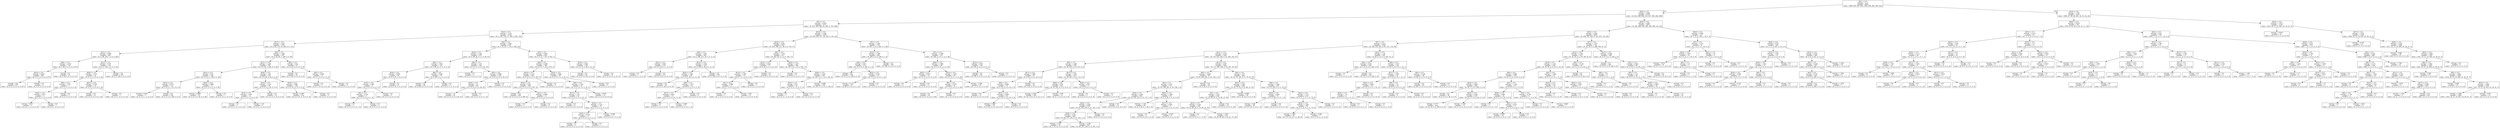 digraph Tree {
node [shape=box] ;
0 [label="X[2] <= 0.5\nentropy = 3.17\nsamples = 8676\nvalue = [998, 959, 957, 954, 1000, 956, 962, 958, 932]"] ;
1 [label="X[20] <= 0.5\nentropy = 2.949\nsamples = 6745\nvalue = [0, 932, 928, 926, 319, 917, 909, 906, 908]"] ;
0 -> 1 [labeldistance=2.5, labelangle=45, headlabel="True"] ;
2 [label="X[5] <= 0.5\nentropy = 2.614\nsamples = 3771\nvalue = [0, 670, 364, 496, 63, 569, 0, 763, 846]"] ;
1 -> 2 ;
3 [label="X[23] <= 0.5\nentropy = 2.154\nsamples = 2126\nvalue = [0, 0, 161, 219, 17, 364, 0, 582, 783]"] ;
2 -> 3 ;
4 [label="X[17] <= 0.5\nentropy = 1.637\nsamples = 1250\nvalue = [0, 0, 89, 174, 10, 246, 0, 0, 731]"] ;
3 -> 4 ;
5 [label="X[11] <= 0.5\nentropy = 0.909\nsamples = 853\nvalue = [0, 0, 46, 109, 7, 0, 0, 0, 691]"] ;
4 -> 5 ;
6 [label="X[8] <= 0.5\nentropy = 0.379\nsamples = 725\nvalue = [0, 0, 44, 0, 4, 0, 0, 0, 677]"] ;
5 -> 6 ;
7 [label="X[14] <= 0.5\nentropy = 0.052\nsamples = 681\nvalue = [0, 0, 0, 0, 4, 0, 0, 0, 677]"] ;
6 -> 7 ;
8 [label="entropy = 0.0\nsamples = 677\nvalue = [0, 0, 0, 0, 0, 0, 0, 0, 677]"] ;
7 -> 8 ;
9 [label="entropy = 0.0\nsamples = 4\nvalue = [0, 0, 0, 0, 4, 0, 0, 0, 0]"] ;
7 -> 9 ;
10 [label="entropy = 0.0\nsamples = 44\nvalue = [0, 0, 44, 0, 0, 0, 0, 0, 0]"] ;
6 -> 10 ;
11 [label="X[13] <= 0.5\nentropy = 0.767\nsamples = 128\nvalue = [0, 0, 2, 109, 3, 0, 0, 0, 14]"] ;
5 -> 11 ;
12 [label="X[26] <= 0.5\nentropy = 1.513\nsamples = 22\nvalue = [0, 0, 2, 3, 3, 0, 0, 0, 14]"] ;
11 -> 12 ;
13 [label="X[8] <= 0.5\nentropy = 1.557\nsamples = 7\nvalue = [0, 0, 2, 2, 3, 0, 0, 0, 0]"] ;
12 -> 13 ;
14 [label="X[22] <= 0.5\nentropy = 0.971\nsamples = 5\nvalue = [0, 0, 0, 2, 3, 0, 0, 0, 0]"] ;
13 -> 14 ;
15 [label="entropy = 0.811\nsamples = 4\nvalue = [0, 0, 0, 1, 3, 0, 0, 0, 0]"] ;
14 -> 15 ;
16 [label="entropy = 0.0\nsamples = 1\nvalue = [0, 0, 0, 1, 0, 0, 0, 0, 0]"] ;
14 -> 16 ;
17 [label="entropy = 0.0\nsamples = 2\nvalue = [0, 0, 2, 0, 0, 0, 0, 0, 0]"] ;
13 -> 17 ;
18 [label="X[21] <= 0.5\nentropy = 0.353\nsamples = 15\nvalue = [0, 0, 0, 1, 0, 0, 0, 0, 14]"] ;
12 -> 18 ;
19 [label="entropy = 0.0\nsamples = 14\nvalue = [0, 0, 0, 0, 0, 0, 0, 0, 14]"] ;
18 -> 19 ;
20 [label="entropy = 0.0\nsamples = 1\nvalue = [0, 0, 0, 1, 0, 0, 0, 0, 0]"] ;
18 -> 20 ;
21 [label="entropy = 0.0\nsamples = 106\nvalue = [0, 0, 0, 106, 0, 0, 0, 0, 0]"] ;
11 -> 21 ;
22 [label="X[8] <= 0.5\nentropy = 1.589\nsamples = 397\nvalue = [0, 0, 43, 65, 3, 246, 0, 0, 40]"] ;
4 -> 22 ;
23 [label="X[11] <= 0.5\nentropy = 1.236\nsamples = 350\nvalue = [0, 0, 0, 65, 3, 242, 0, 0, 40]"] ;
22 -> 23 ;
24 [label="X[12] <= 0.5\nentropy = 0.79\nsamples = 189\nvalue = [0, 0, 0, 0, 1, 148, 0, 0, 40]"] ;
23 -> 24 ;
25 [label="X[13] <= 0.5\nentropy = 0.074\nsamples = 112\nvalue = [0, 0, 0, 0, 1, 111, 0, 0, 0]"] ;
24 -> 25 ;
26 [label="entropy = 0.918\nsamples = 3\nvalue = [0, 0, 0, 0, 1, 2, 0, 0, 0]"] ;
25 -> 26 ;
27 [label="entropy = 0.0\nsamples = 109\nvalue = [0, 0, 0, 0, 0, 109, 0, 0, 0]"] ;
25 -> 27 ;
28 [label="X[24] <= 0.5\nentropy = 0.999\nsamples = 77\nvalue = [0, 0, 0, 0, 0, 37, 0, 0, 40]"] ;
24 -> 28 ;
29 [label="entropy = 0.998\nsamples = 76\nvalue = [0, 0, 0, 0, 0, 36, 0, 0, 40]"] ;
28 -> 29 ;
30 [label="entropy = 0.0\nsamples = 1\nvalue = [0, 0, 0, 0, 0, 1, 0, 0, 0]"] ;
28 -> 30 ;
31 [label="X[26] <= 0.5\nentropy = 1.06\nsamples = 161\nvalue = [0, 0, 0, 65, 2, 94, 0, 0, 0]"] ;
23 -> 31 ;
32 [label="X[12] <= 0.5\nentropy = 1.015\nsamples = 25\nvalue = [0, 0, 0, 4, 2, 19, 0, 0, 0]"] ;
31 -> 32 ;
33 [label="X[14] <= 0.5\nentropy = 1.495\nsamples = 11\nvalue = [0, 0, 0, 4, 2, 5, 0, 0, 0]"] ;
32 -> 33 ;
34 [label="entropy = 1.0\nsamples = 2\nvalue = [0, 0, 0, 1, 0, 1, 0, 0, 0]"] ;
33 -> 34 ;
35 [label="entropy = 1.53\nsamples = 9\nvalue = [0, 0, 0, 3, 2, 4, 0, 0, 0]"] ;
33 -> 35 ;
36 [label="entropy = 0.0\nsamples = 14\nvalue = [0, 0, 0, 0, 0, 14, 0, 0, 0]"] ;
32 -> 36 ;
37 [label="X[19] <= 0.5\nentropy = 0.992\nsamples = 136\nvalue = [0, 0, 0, 61, 0, 75, 0, 0, 0]"] ;
31 -> 37 ;
38 [label="entropy = 0.987\nsamples = 132\nvalue = [0, 0, 0, 57, 0, 75, 0, 0, 0]"] ;
37 -> 38 ;
39 [label="entropy = 0.0\nsamples = 4\nvalue = [0, 0, 0, 4, 0, 0, 0, 0, 0]"] ;
37 -> 39 ;
40 [label="X[9] <= 0.5\nentropy = 0.42\nsamples = 47\nvalue = [0, 0, 43, 0, 0, 4, 0, 0, 0]"] ;
22 -> 40 ;
41 [label="entropy = 0.0\nsamples = 36\nvalue = [0, 0, 36, 0, 0, 0, 0, 0, 0]"] ;
40 -> 41 ;
42 [label="X[3] <= 0.5\nentropy = 0.946\nsamples = 11\nvalue = [0, 0, 7, 0, 0, 4, 0, 0, 0]"] ;
40 -> 42 ;
43 [label="entropy = 0.0\nsamples = 7\nvalue = [0, 0, 7, 0, 0, 0, 0, 0, 0]"] ;
42 -> 43 ;
44 [label="entropy = 0.0\nsamples = 4\nvalue = [0, 0, 0, 0, 0, 4, 0, 0, 0]"] ;
42 -> 44 ;
45 [label="X[0] <= 0.5\nentropy = 1.595\nsamples = 876\nvalue = [0, 0, 72, 45, 7, 118, 0, 582, 52]"] ;
3 -> 45 ;
46 [label="X[16] <= 0.5\nentropy = 2.162\nsamples = 235\nvalue = [0, 0, 68, 45, 0, 11, 0, 60, 51]"] ;
45 -> 46 ;
47 [label="X[9] <= 0.5\nentropy = 1.653\nsamples = 129\nvalue = [0, 0, 68, 41, 0, 11, 0, 5, 4]"] ;
46 -> 47 ;
48 [label="X[19] <= 0.5\nentropy = 0.858\nsamples = 50\nvalue = [0, 0, 0, 41, 0, 0, 0, 5, 4]"] ;
47 -> 48 ;
49 [label="X[12] <= 0.5\nentropy = 0.991\nsamples = 9\nvalue = [0, 0, 0, 0, 0, 0, 0, 5, 4]"] ;
48 -> 49 ;
50 [label="X[3] <= 0.5\nentropy = 0.722\nsamples = 5\nvalue = [0, 0, 0, 0, 0, 0, 0, 1, 4]"] ;
49 -> 50 ;
51 [label="entropy = 0.0\nsamples = 1\nvalue = [0, 0, 0, 0, 0, 0, 0, 1, 0]"] ;
50 -> 51 ;
52 [label="entropy = 0.0\nsamples = 4\nvalue = [0, 0, 0, 0, 0, 0, 0, 0, 4]"] ;
50 -> 52 ;
53 [label="entropy = 0.0\nsamples = 4\nvalue = [0, 0, 0, 0, 0, 0, 0, 4, 0]"] ;
49 -> 53 ;
54 [label="entropy = 0.0\nsamples = 41\nvalue = [0, 0, 0, 41, 0, 0, 0, 0, 0]"] ;
48 -> 54 ;
55 [label="X[6] <= 0.5\nentropy = 0.582\nsamples = 79\nvalue = [0, 0, 68, 0, 0, 11, 0, 0, 0]"] ;
47 -> 55 ;
56 [label="entropy = 0.0\nsamples = 68\nvalue = [0, 0, 68, 0, 0, 0, 0, 0, 0]"] ;
55 -> 56 ;
57 [label="entropy = 0.0\nsamples = 11\nvalue = [0, 0, 0, 0, 0, 11, 0, 0, 0]"] ;
55 -> 57 ;
58 [label="X[9] <= 0.5\nentropy = 1.19\nsamples = 106\nvalue = [0, 0, 0, 4, 0, 0, 0, 55, 47]"] ;
46 -> 58 ;
59 [label="entropy = 0.0\nsamples = 4\nvalue = [0, 0, 0, 4, 0, 0, 0, 0, 0]"] ;
58 -> 59 ;
60 [label="X[3] <= 0.5\nentropy = 0.996\nsamples = 102\nvalue = [0, 0, 0, 0, 0, 0, 0, 55, 47]"] ;
58 -> 60 ;
61 [label="X[24] <= 0.5\nentropy = 1.0\nsamples = 93\nvalue = [0, 0, 0, 0, 0, 0, 0, 46, 47]"] ;
60 -> 61 ;
62 [label="entropy = 1.0\nsamples = 92\nvalue = [0, 0, 0, 0, 0, 0, 0, 45, 47]"] ;
61 -> 62 ;
63 [label="entropy = 0.0\nsamples = 1\nvalue = [0, 0, 0, 0, 0, 0, 0, 1, 0]"] ;
61 -> 63 ;
64 [label="entropy = 0.0\nsamples = 9\nvalue = [0, 0, 0, 0, 0, 0, 0, 9, 0]"] ;
60 -> 64 ;
65 [label="X[3] <= 0.5\nentropy = 0.804\nsamples = 641\nvalue = [0, 0, 4, 0, 7, 107, 0, 522, 1]"] ;
45 -> 65 ;
66 [label="X[8] <= 0.5\nentropy = 0.386\nsamples = 502\nvalue = [0, 0, 4, 0, 7, 15, 0, 475, 1]"] ;
65 -> 66 ;
67 [label="X[12] <= 0.5\nentropy = 0.112\nsamples = 463\nvalue = [0, 0, 0, 0, 2, 4, 0, 457, 0]"] ;
66 -> 67 ;
68 [label="X[14] <= 0.5\nentropy = 0.04\nsamples = 459\nvalue = [0, 0, 0, 0, 2, 0, 0, 457, 0]"] ;
67 -> 68 ;
69 [label="entropy = 0.0\nsamples = 448\nvalue = [0, 0, 0, 0, 0, 0, 0, 448, 0]"] ;
68 -> 69 ;
70 [label="X[11] <= 0.5\nentropy = 0.684\nsamples = 11\nvalue = [0, 0, 0, 0, 2, 0, 0, 9, 0]"] ;
68 -> 70 ;
71 [label="entropy = 0.0\nsamples = 2\nvalue = [0, 0, 0, 0, 2, 0, 0, 0, 0]"] ;
70 -> 71 ;
72 [label="entropy = 0.0\nsamples = 9\nvalue = [0, 0, 0, 0, 0, 0, 0, 9, 0]"] ;
70 -> 72 ;
73 [label="entropy = 0.0\nsamples = 4\nvalue = [0, 0, 0, 0, 0, 4, 0, 0, 0]"] ;
67 -> 73 ;
74 [label="X[14] <= 0.5\nentropy = 1.882\nsamples = 39\nvalue = [0, 0, 4, 0, 5, 11, 0, 18, 1]"] ;
66 -> 74 ;
75 [label="X[9] <= 0.5\nentropy = 1.525\nsamples = 34\nvalue = [0, 0, 4, 0, 0, 11, 0, 18, 1]"] ;
74 -> 75 ;
76 [label="X[17] <= 0.5\nentropy = 1.22\nsamples = 22\nvalue = [0, 0, 0, 0, 0, 11, 0, 10, 1]"] ;
75 -> 76 ;
77 [label="entropy = 0.0\nsamples = 6\nvalue = [0, 0, 0, 0, 0, 0, 0, 6, 0]"] ;
76 -> 77 ;
78 [label="X[18] <= 0.5\nentropy = 1.122\nsamples = 16\nvalue = [0, 0, 0, 0, 0, 11, 0, 4, 1]"] ;
76 -> 78 ;
79 [label="X[10] <= 0.5\nentropy = 0.722\nsamples = 5\nvalue = [0, 0, 0, 0, 0, 4, 0, 0, 1]"] ;
78 -> 79 ;
80 [label="entropy = 0.0\nsamples = 4\nvalue = [0, 0, 0, 0, 0, 4, 0, 0, 0]"] ;
79 -> 80 ;
81 [label="entropy = 0.0\nsamples = 1\nvalue = [0, 0, 0, 0, 0, 0, 0, 0, 1]"] ;
79 -> 81 ;
82 [label="entropy = 0.946\nsamples = 11\nvalue = [0, 0, 0, 0, 0, 7, 0, 4, 0]"] ;
78 -> 82 ;
83 [label="entropy = 0.918\nsamples = 12\nvalue = [0, 0, 4, 0, 0, 0, 0, 8, 0]"] ;
75 -> 83 ;
84 [label="entropy = 0.0\nsamples = 5\nvalue = [0, 0, 0, 0, 5, 0, 0, 0, 0]"] ;
74 -> 84 ;
85 [label="X[15] <= 0.5\nentropy = 0.923\nsamples = 139\nvalue = [0, 0, 0, 0, 0, 92, 0, 47, 0]"] ;
65 -> 85 ;
86 [label="entropy = 0.0\nsamples = 92\nvalue = [0, 0, 0, 0, 0, 92, 0, 0, 0]"] ;
85 -> 86 ;
87 [label="entropy = 0.0\nsamples = 47\nvalue = [0, 0, 0, 0, 0, 0, 0, 47, 0]"] ;
85 -> 87 ;
88 [label="X[18] <= 0.5\nentropy = 2.382\nsamples = 1645\nvalue = [0, 670, 203, 277, 46, 205, 0, 181, 63]"] ;
2 -> 88 ;
89 [label="X[16] <= 0.5\nentropy = 2.281\nsamples = 910\nvalue = [0, 203, 198, 273, 38, 5, 0, 176, 17]"] ;
88 -> 89 ;
90 [label="X[0] <= 0.5\nentropy = 1.467\nsamples = 493\nvalue = [0, 0, 168, 273, 36, 5, 0, 11, 0]"] ;
89 -> 90 ;
91 [label="X[11] <= 0.5\nentropy = 0.035\nsamples = 274\nvalue = [0, 0, 0, 273, 0, 1, 0, 0, 0]"] ;
90 -> 91 ;
92 [label="entropy = 0.0\nsamples = 1\nvalue = [0, 0, 0, 0, 0, 1, 0, 0, 0]"] ;
91 -> 92 ;
93 [label="entropy = 0.0\nsamples = 273\nvalue = [0, 0, 0, 273, 0, 0, 0, 0, 0]"] ;
91 -> 93 ;
94 [label="X[13] <= 0.5\nentropy = 1.044\nsamples = 219\nvalue = [0, 0, 168, 0, 36, 4, 0, 11, 0]"] ;
90 -> 94 ;
95 [label="X[25] <= 0.5\nentropy = 1.562\nsamples = 60\nvalue = [0, 0, 9, 0, 36, 4, 0, 11, 0]"] ;
94 -> 95 ;
96 [label="entropy = 0.0\nsamples = 36\nvalue = [0, 0, 0, 0, 36, 0, 0, 0, 0]"] ;
95 -> 96 ;
97 [label="X[8] <= 0.5\nentropy = 1.477\nsamples = 24\nvalue = [0, 0, 9, 0, 0, 4, 0, 11, 0]"] ;
95 -> 97 ;
98 [label="X[17] <= 0.5\nentropy = 0.837\nsamples = 15\nvalue = [0, 0, 0, 0, 0, 4, 0, 11, 0]"] ;
97 -> 98 ;
99 [label="entropy = 0.0\nsamples = 4\nvalue = [0, 0, 0, 0, 0, 0, 0, 4, 0]"] ;
98 -> 99 ;
100 [label="entropy = 0.946\nsamples = 11\nvalue = [0, 0, 0, 0, 0, 4, 0, 7, 0]"] ;
98 -> 100 ;
101 [label="entropy = 0.0\nsamples = 9\nvalue = [0, 0, 9, 0, 0, 0, 0, 0, 0]"] ;
97 -> 101 ;
102 [label="entropy = 0.0\nsamples = 159\nvalue = [0, 0, 159, 0, 0, 0, 0, 0, 0]"] ;
94 -> 102 ;
103 [label="X[6] <= 0.5\nentropy = 1.533\nsamples = 417\nvalue = [0, 203, 30, 0, 2, 0, 0, 165, 17]"] ;
89 -> 103 ;
104 [label="X[13] <= 0.5\nentropy = 0.812\nsamples = 37\nvalue = [0, 6, 30, 0, 1, 0, 0, 0, 0]"] ;
103 -> 104 ;
105 [label="X[14] <= 0.5\nentropy = 1.296\nsamples = 14\nvalue = [0, 6, 7, 0, 1, 0, 0, 0, 0]"] ;
104 -> 105 ;
106 [label="X[1] <= 0.5\nentropy = 0.996\nsamples = 13\nvalue = [0, 6, 7, 0, 0, 0, 0, 0, 0]"] ;
105 -> 106 ;
107 [label="entropy = 0.0\nsamples = 1\nvalue = [0, 1, 0, 0, 0, 0, 0, 0, 0]"] ;
106 -> 107 ;
108 [label="entropy = 0.98\nsamples = 12\nvalue = [0, 5, 7, 0, 0, 0, 0, 0, 0]"] ;
106 -> 108 ;
109 [label="entropy = 0.0\nsamples = 1\nvalue = [0, 0, 0, 0, 1, 0, 0, 0, 0]"] ;
105 -> 109 ;
110 [label="entropy = 0.0\nsamples = 23\nvalue = [0, 0, 23, 0, 0, 0, 0, 0, 0]"] ;
104 -> 110 ;
111 [label="X[23] <= 0.5\nentropy = 1.237\nsamples = 380\nvalue = [0, 197, 0, 0, 1, 0, 0, 165, 17]"] ;
103 -> 111 ;
112 [label="entropy = 0.0\nsamples = 17\nvalue = [0, 0, 0, 0, 0, 0, 0, 0, 17]"] ;
111 -> 112 ;
113 [label="X[26] <= 0.5\nentropy = 1.019\nsamples = 363\nvalue = [0, 197, 0, 0, 1, 0, 0, 165, 0]"] ;
111 -> 113 ;
114 [label="X[12] <= 0.5\nentropy = 0.31\nsamples = 18\nvalue = [0, 0, 0, 0, 1, 0, 0, 17, 0]"] ;
113 -> 114 ;
115 [label="entropy = 0.0\nsamples = 1\nvalue = [0, 0, 0, 0, 1, 0, 0, 0, 0]"] ;
114 -> 115 ;
116 [label="entropy = 0.0\nsamples = 17\nvalue = [0, 0, 0, 0, 0, 0, 0, 17, 0]"] ;
114 -> 116 ;
117 [label="entropy = 0.985\nsamples = 345\nvalue = [0, 197, 0, 0, 0, 0, 0, 148, 0]"] ;
113 -> 117 ;
118 [label="X[1] <= 0.5\nentropy = 1.387\nsamples = 735\nvalue = [0, 467, 5, 4, 8, 200, 0, 5, 46]"] ;
88 -> 118 ;
119 [label="X[15] <= 0.5\nentropy = 1.006\nsamples = 463\nvalue = [0, 263, 0, 0, 0, 199, 0, 1, 0]"] ;
118 -> 119 ;
120 [label="X[8] <= 0.5\nentropy = 0.871\nsamples = 273\nvalue = [0, 73, 0, 0, 0, 199, 0, 1, 0]"] ;
119 -> 120 ;
121 [label="entropy = 0.0\nsamples = 199\nvalue = [0, 0, 0, 0, 0, 199, 0, 0, 0]"] ;
120 -> 121 ;
122 [label="X[22] <= 0.5\nentropy = 0.103\nsamples = 74\nvalue = [0, 73, 0, 0, 0, 0, 0, 1, 0]"] ;
120 -> 122 ;
123 [label="entropy = 0.112\nsamples = 67\nvalue = [0, 66, 0, 0, 0, 0, 0, 1, 0]"] ;
122 -> 123 ;
124 [label="entropy = 0.0\nsamples = 7\nvalue = [0, 7, 0, 0, 0, 0, 0, 0, 0]"] ;
122 -> 124 ;
125 [label="entropy = 0.0\nsamples = 190\nvalue = [0, 190, 0, 0, 0, 0, 0, 0, 0]"] ;
119 -> 125 ;
126 [label="X[7] <= 0.5\nentropy = 1.209\nsamples = 272\nvalue = [0, 204, 5, 4, 8, 1, 0, 4, 46]"] ;
118 -> 126 ;
127 [label="X[26] <= 0.5\nentropy = 1.986\nsamples = 80\nvalue = [0, 13, 5, 4, 8, 1, 0, 4, 45]"] ;
126 -> 127 ;
128 [label="X[22] <= 0.5\nentropy = 0.837\nsamples = 15\nvalue = [0, 11, 0, 4, 0, 0, 0, 0, 0]"] ;
127 -> 128 ;
129 [label="entropy = 0.0\nsamples = 4\nvalue = [0, 0, 0, 4, 0, 0, 0, 0, 0]"] ;
128 -> 129 ;
130 [label="entropy = 0.0\nsamples = 11\nvalue = [0, 11, 0, 0, 0, 0, 0, 0, 0]"] ;
128 -> 130 ;
131 [label="X[14] <= 0.5\nentropy = 1.519\nsamples = 65\nvalue = [0, 2, 5, 0, 8, 1, 0, 4, 45]"] ;
127 -> 131 ;
132 [label="X[9] <= 0.5\nentropy = 0.165\nsamples = 41\nvalue = [0, 1, 0, 0, 0, 0, 0, 0, 40]"] ;
131 -> 132 ;
133 [label="entropy = 0.0\nsamples = 40\nvalue = [0, 0, 0, 0, 0, 0, 0, 0, 40]"] ;
132 -> 133 ;
134 [label="entropy = 0.0\nsamples = 1\nvalue = [0, 1, 0, 0, 0, 0, 0, 0, 0]"] ;
132 -> 134 ;
135 [label="entropy = 2.284\nsamples = 24\nvalue = [0, 1, 5, 0, 8, 1, 0, 4, 5]"] ;
131 -> 135 ;
136 [label="X[13] <= 0.5\nentropy = 0.047\nsamples = 192\nvalue = [0, 191, 0, 0, 0, 0, 0, 0, 1]"] ;
126 -> 136 ;
137 [label="entropy = 0.0\nsamples = 191\nvalue = [0, 191, 0, 0, 0, 0, 0, 0, 0]"] ;
136 -> 137 ;
138 [label="entropy = 0.0\nsamples = 1\nvalue = [0, 0, 0, 0, 0, 0, 0, 0, 1]"] ;
136 -> 138 ;
139 [label="X[14] <= 0.5\nentropy = 2.683\nsamples = 2974\nvalue = [0, 262, 564, 430, 256, 348, 909, 143, 62]"] ;
1 -> 139 ;
140 [label="X[10] <= 0.5\nentropy = 2.481\nsamples = 2657\nvalue = [0, 258, 551, 430, 0, 347, 870, 143, 58]"] ;
139 -> 140 ;
141 [label="X[7] <= 0.5\nentropy = 2.417\nsamples = 1936\nvalue = [0, 228, 532, 430, 0, 61, 511, 116, 58]"] ;
140 -> 141 ;
142 [label="X[11] <= 0.5\nentropy = 2.376\nsamples = 1581\nvalue = [0, 135, 532, 420, 0, 53, 282, 102, 57]"] ;
141 -> 142 ;
143 [label="X[5] <= 0.5\nentropy = 1.209\nsamples = 320\nvalue = [0, 18, 235, 0, 0, 0, 55, 8, 4]"] ;
142 -> 143 ;
144 [label="X[17] <= 0.5\nentropy = 0.991\nsamples = 97\nvalue = [0, 0, 54, 0, 0, 0, 43, 0, 0]"] ;
143 -> 144 ;
145 [label="X[8] <= 0.5\nentropy = 0.984\nsamples = 75\nvalue = [0, 0, 32, 0, 0, 0, 43, 0, 0]"] ;
144 -> 145 ;
146 [label="entropy = 0.0\nsamples = 13\nvalue = [0, 0, 0, 0, 0, 0, 13, 0, 0]"] ;
145 -> 146 ;
147 [label="X[21] <= 0.5\nentropy = 0.999\nsamples = 62\nvalue = [0, 0, 32, 0, 0, 0, 30, 0, 0]"] ;
145 -> 147 ;
148 [label="entropy = 0.991\nsamples = 54\nvalue = [0, 0, 24, 0, 0, 0, 30, 0, 0]"] ;
147 -> 148 ;
149 [label="entropy = 0.0\nsamples = 8\nvalue = [0, 0, 8, 0, 0, 0, 0, 0, 0]"] ;
147 -> 149 ;
150 [label="entropy = 0.0\nsamples = 22\nvalue = [0, 0, 22, 0, 0, 0, 0, 0, 0]"] ;
144 -> 150 ;
151 [label="X[17] <= 0.5\nentropy = 1.041\nsamples = 223\nvalue = [0, 18, 181, 0, 0, 0, 12, 8, 4]"] ;
143 -> 151 ;
152 [label="X[25] <= 0.5\nentropy = 0.94\nsamples = 218\nvalue = [0, 16, 181, 0, 0, 0, 12, 8, 1]"] ;
151 -> 152 ;
153 [label="entropy = 0.857\nsamples = 206\nvalue = [0, 16, 174, 0, 0, 0, 12, 3, 1]"] ;
152 -> 153 ;
154 [label="entropy = 0.98\nsamples = 12\nvalue = [0, 0, 7, 0, 0, 0, 0, 5, 0]"] ;
152 -> 154 ;
155 [label="X[22] <= 0.5\nentropy = 0.971\nsamples = 5\nvalue = [0, 2, 0, 0, 0, 0, 0, 0, 3]"] ;
151 -> 155 ;
156 [label="entropy = 0.0\nsamples = 3\nvalue = [0, 0, 0, 0, 0, 0, 0, 0, 3]"] ;
155 -> 156 ;
157 [label="entropy = 0.0\nsamples = 2\nvalue = [0, 2, 0, 0, 0, 0, 0, 0, 0]"] ;
155 -> 157 ;
158 [label="X[13] <= 0.5\nentropy = 2.447\nsamples = 1261\nvalue = [0, 117, 297, 420, 0, 53, 227, 94, 53]"] ;
142 -> 158 ;
159 [label="X[4] <= 0.5\nentropy = 2.094\nsamples = 797\nvalue = [0, 95, 224, 291, 0, 36, 148, 3, 0]"] ;
158 -> 159 ;
160 [label="X[3] <= 0.5\nentropy = 2.101\nsamples = 771\nvalue = [0, 95, 198, 291, 0, 36, 148, 3, 0]"] ;
159 -> 160 ;
161 [label="X[16] <= 0.5\nentropy = 2.106\nsamples = 693\nvalue = [0, 95, 194, 253, 0, 31, 117, 3, 0]"] ;
160 -> 161 ;
162 [label="X[22] <= 0.5\nentropy = 2.095\nsamples = 679\nvalue = [0, 95, 194, 253, 0, 31, 103, 3, 0]"] ;
161 -> 162 ;
163 [label="X[26] <= 0.5\nentropy = 2.101\nsamples = 662\nvalue = [0, 95, 177, 253, 0, 31, 103, 3, 0]"] ;
162 -> 163 ;
164 [label="entropy = 1.913\nsamples = 35\nvalue = [0, 7, 10, 13, 0, 0, 5, 0, 0]"] ;
163 -> 164 ;
165 [label="entropy = 2.106\nsamples = 627\nvalue = [0, 88, 167, 240, 0, 31, 98, 3, 0]"] ;
163 -> 165 ;
166 [label="entropy = 0.0\nsamples = 17\nvalue = [0, 0, 17, 0, 0, 0, 0, 0, 0]"] ;
162 -> 166 ;
167 [label="entropy = 0.0\nsamples = 14\nvalue = [0, 0, 0, 0, 0, 0, 14, 0, 0]"] ;
161 -> 167 ;
168 [label="X[25] <= 0.5\nentropy = 1.508\nsamples = 78\nvalue = [0, 0, 4, 38, 0, 5, 31, 0, 0]"] ;
160 -> 168 ;
169 [label="entropy = 1.331\nsamples = 69\nvalue = [0, 0, 4, 38, 0, 1, 26, 0, 0]"] ;
168 -> 169 ;
170 [label="X[17] <= 0.5\nentropy = 0.991\nsamples = 9\nvalue = [0, 0, 0, 0, 0, 4, 5, 0, 0]"] ;
168 -> 170 ;
171 [label="entropy = 0.0\nsamples = 3\nvalue = [0, 0, 0, 0, 0, 0, 3, 0, 0]"] ;
170 -> 171 ;
172 [label="entropy = 0.918\nsamples = 6\nvalue = [0, 0, 0, 0, 0, 4, 2, 0, 0]"] ;
170 -> 172 ;
173 [label="entropy = 0.0\nsamples = 26\nvalue = [0, 0, 26, 0, 0, 0, 0, 0, 0]"] ;
159 -> 173 ;
174 [label="X[4] <= 0.5\nentropy = 2.57\nsamples = 464\nvalue = [0, 22, 73, 129, 0, 17, 79, 91, 53]"] ;
158 -> 174 ;
175 [label="X[16] <= 0.5\nentropy = 2.557\nsamples = 286\nvalue = [0, 22, 73, 43, 0, 12, 68, 15, 53]"] ;
174 -> 175 ;
176 [label="X[1] <= 0.5\nentropy = 2.537\nsamples = 248\nvalue = [0, 22, 58, 20, 0, 12, 68, 15, 53]"] ;
175 -> 176 ;
177 [label="X[23] <= 0.5\nentropy = 2.544\nsamples = 230\nvalue = [0, 22, 58, 20, 0, 12, 68, 15, 35]"] ;
176 -> 177 ;
178 [label="entropy = 0.0\nsamples = 7\nvalue = [0, 0, 0, 0, 0, 0, 7, 0, 0]"] ;
177 -> 178 ;
179 [label="entropy = 2.567\nsamples = 223\nvalue = [0, 22, 58, 20, 0, 12, 61, 15, 35]"] ;
177 -> 179 ;
180 [label="entropy = 0.0\nsamples = 18\nvalue = [0, 0, 0, 0, 0, 0, 0, 0, 18]"] ;
176 -> 180 ;
181 [label="entropy = 0.968\nsamples = 38\nvalue = [0, 0, 15, 23, 0, 0, 0, 0, 0]"] ;
175 -> 181 ;
182 [label="X[8] <= 0.5\nentropy = 1.424\nsamples = 178\nvalue = [0, 0, 0, 86, 0, 5, 11, 76, 0]"] ;
174 -> 182 ;
183 [label="X[16] <= 0.5\nentropy = 0.406\nsamples = 74\nvalue = [0, 0, 0, 69, 0, 4, 0, 1, 0]"] ;
182 -> 183 ;
184 [label="entropy = 0.48\nsamples = 59\nvalue = [0, 0, 0, 54, 0, 4, 0, 1, 0]"] ;
183 -> 184 ;
185 [label="entropy = 0.0\nsamples = 15\nvalue = [0, 0, 0, 15, 0, 0, 0, 0, 0]"] ;
183 -> 185 ;
186 [label="X[21] <= 0.5\nentropy = 1.174\nsamples = 104\nvalue = [0, 0, 0, 17, 0, 1, 11, 75, 0]"] ;
182 -> 186 ;
187 [label="X[24] <= 0.5\nentropy = 1.092\nsamples = 99\nvalue = [0, 0, 0, 12, 0, 1, 11, 75, 0]"] ;
186 -> 187 ;
188 [label="entropy = 1.061\nsamples = 92\nvalue = [0, 0, 0, 12, 0, 0, 11, 69, 0]"] ;
187 -> 188 ;
189 [label="entropy = 0.592\nsamples = 7\nvalue = [0, 0, 0, 0, 0, 1, 0, 6, 0]"] ;
187 -> 189 ;
190 [label="entropy = 0.0\nsamples = 5\nvalue = [0, 0, 0, 5, 0, 0, 0, 0, 0]"] ;
186 -> 190 ;
191 [label="X[12] <= 0.5\nentropy = 1.39\nsamples = 355\nvalue = [0, 93, 0, 10, 0, 8, 229, 14, 1]"] ;
141 -> 191 ;
192 [label="X[0] <= 0.5\nentropy = 0.041\nsamples = 229\nvalue = [0, 1, 0, 0, 0, 0, 228, 0, 0]"] ;
191 -> 192 ;
193 [label="entropy = 0.0\nsamples = 1\nvalue = [0, 1, 0, 0, 0, 0, 0, 0, 0]"] ;
192 -> 193 ;
194 [label="entropy = 0.0\nsamples = 228\nvalue = [0, 0, 0, 0, 0, 0, 228, 0, 0]"] ;
192 -> 194 ;
195 [label="X[5] <= 0.5\nentropy = 1.337\nsamples = 126\nvalue = [0, 92, 0, 10, 0, 8, 1, 14, 1]"] ;
191 -> 195 ;
196 [label="X[17] <= 0.5\nentropy = 1.834\nsamples = 32\nvalue = [0, 0, 0, 8, 0, 8, 1, 14, 1]"] ;
195 -> 196 ;
197 [label="X[23] <= 0.5\nentropy = 0.669\nsamples = 16\nvalue = [0, 0, 0, 0, 0, 0, 1, 14, 1]"] ;
196 -> 197 ;
198 [label="X[24] <= 0.5\nentropy = 1.0\nsamples = 2\nvalue = [0, 0, 0, 0, 0, 0, 1, 0, 1]"] ;
197 -> 198 ;
199 [label="entropy = 0.0\nsamples = 1\nvalue = [0, 0, 0, 0, 0, 0, 0, 0, 1]"] ;
198 -> 199 ;
200 [label="entropy = 0.0\nsamples = 1\nvalue = [0, 0, 0, 0, 0, 0, 1, 0, 0]"] ;
198 -> 200 ;
201 [label="entropy = 0.0\nsamples = 14\nvalue = [0, 0, 0, 0, 0, 0, 0, 14, 0]"] ;
197 -> 201 ;
202 [label="X[9] <= 0.5\nentropy = 1.0\nsamples = 16\nvalue = [0, 0, 0, 8, 0, 8, 0, 0, 0]"] ;
196 -> 202 ;
203 [label="entropy = 0.0\nsamples = 8\nvalue = [0, 0, 0, 8, 0, 0, 0, 0, 0]"] ;
202 -> 203 ;
204 [label="entropy = 0.0\nsamples = 8\nvalue = [0, 0, 0, 0, 0, 8, 0, 0, 0]"] ;
202 -> 204 ;
205 [label="X[0] <= 0.5\nentropy = 0.149\nsamples = 94\nvalue = [0, 92, 0, 2, 0, 0, 0, 0, 0]"] ;
195 -> 205 ;
206 [label="entropy = 0.0\nsamples = 92\nvalue = [0, 92, 0, 0, 0, 0, 0, 0, 0]"] ;
205 -> 206 ;
207 [label="entropy = 0.0\nsamples = 2\nvalue = [0, 0, 0, 2, 0, 0, 0, 0, 0]"] ;
205 -> 207 ;
208 [label="X[7] <= 0.5\nentropy = 1.537\nsamples = 721\nvalue = [0, 30, 19, 0, 0, 286, 359, 27, 0]"] ;
140 -> 208 ;
209 [label="X[12] <= 0.5\nentropy = 1.542\nsamples = 413\nvalue = [0, 30, 19, 0, 0, 273, 66, 25, 0]"] ;
208 -> 209 ;
210 [label="X[15] <= 0.5\nentropy = 1.134\nsamples = 349\nvalue = [0, 30, 18, 0, 0, 273, 3, 25, 0]"] ;
209 -> 210 ;
211 [label="X[6] <= 0.5\nentropy = 0.868\nsamples = 322\nvalue = [0, 22, 17, 0, 0, 273, 2, 8, 0]"] ;
210 -> 211 ;
212 [label="X[23] <= 0.5\nentropy = 0.694\nsamples = 295\nvalue = [0, 22, 17, 0, 0, 256, 0, 0, 0]"] ;
211 -> 212 ;
213 [label="entropy = 0.0\nsamples = 38\nvalue = [0, 0, 0, 0, 0, 38, 0, 0, 0]"] ;
212 -> 213 ;
214 [label="X[24] <= 0.5\nentropy = 0.764\nsamples = 257\nvalue = [0, 22, 17, 0, 0, 218, 0, 0, 0]"] ;
212 -> 214 ;
215 [label="entropy = 0.777\nsamples = 244\nvalue = [0, 22, 16, 0, 0, 206, 0, 0, 0]"] ;
214 -> 215 ;
216 [label="entropy = 0.391\nsamples = 13\nvalue = [0, 0, 1, 0, 0, 12, 0, 0, 0]"] ;
214 -> 216 ;
217 [label="X[1] <= 0.5\nentropy = 1.218\nsamples = 27\nvalue = [0, 0, 0, 0, 0, 17, 2, 8, 0]"] ;
211 -> 217 ;
218 [label="X[26] <= 0.5\nentropy = 0.991\nsamples = 18\nvalue = [0, 0, 0, 0, 0, 10, 0, 8, 0]"] ;
217 -> 218 ;
219 [label="entropy = 0.0\nsamples = 1\nvalue = [0, 0, 0, 0, 0, 0, 0, 1, 0]"] ;
218 -> 219 ;
220 [label="X[21] <= 0.5\nentropy = 0.977\nsamples = 17\nvalue = [0, 0, 0, 0, 0, 10, 0, 7, 0]"] ;
218 -> 220 ;
221 [label="entropy = 0.989\nsamples = 16\nvalue = [0, 0, 0, 0, 0, 9, 0, 7, 0]"] ;
220 -> 221 ;
222 [label="entropy = 0.0\nsamples = 1\nvalue = [0, 0, 0, 0, 0, 1, 0, 0, 0]"] ;
220 -> 222 ;
223 [label="X[3] <= 0.5\nentropy = 0.764\nsamples = 9\nvalue = [0, 0, 0, 0, 0, 7, 2, 0, 0]"] ;
217 -> 223 ;
224 [label="entropy = 0.0\nsamples = 2\nvalue = [0, 0, 0, 0, 0, 2, 0, 0, 0]"] ;
223 -> 224 ;
225 [label="entropy = 0.863\nsamples = 7\nvalue = [0, 0, 0, 0, 0, 5, 2, 0, 0]"] ;
223 -> 225 ;
226 [label="X[5] <= 0.5\nentropy = 1.292\nsamples = 27\nvalue = [0, 8, 1, 0, 0, 0, 1, 17, 0]"] ;
210 -> 226 ;
227 [label="X[23] <= 0.5\nentropy = 0.31\nsamples = 18\nvalue = [0, 0, 0, 0, 0, 0, 1, 17, 0]"] ;
226 -> 227 ;
228 [label="entropy = 0.0\nsamples = 1\nvalue = [0, 0, 0, 0, 0, 0, 1, 0, 0]"] ;
227 -> 228 ;
229 [label="entropy = 0.0\nsamples = 17\nvalue = [0, 0, 0, 0, 0, 0, 0, 17, 0]"] ;
227 -> 229 ;
230 [label="X[22] <= 0.5\nentropy = 0.503\nsamples = 9\nvalue = [0, 8, 1, 0, 0, 0, 0, 0, 0]"] ;
226 -> 230 ;
231 [label="entropy = 0.0\nsamples = 1\nvalue = [0, 0, 1, 0, 0, 0, 0, 0, 0]"] ;
230 -> 231 ;
232 [label="entropy = 0.0\nsamples = 8\nvalue = [0, 8, 0, 0, 0, 0, 0, 0, 0]"] ;
230 -> 232 ;
233 [label="X[0] <= 0.5\nentropy = 0.116\nsamples = 64\nvalue = [0, 0, 1, 0, 0, 0, 63, 0, 0]"] ;
209 -> 233 ;
234 [label="entropy = 0.0\nsamples = 62\nvalue = [0, 0, 0, 0, 0, 0, 62, 0, 0]"] ;
233 -> 234 ;
235 [label="X[8] <= 0.5\nentropy = 1.0\nsamples = 2\nvalue = [0, 0, 1, 0, 0, 0, 1, 0, 0]"] ;
233 -> 235 ;
236 [label="entropy = 0.0\nsamples = 1\nvalue = [0, 0, 0, 0, 0, 0, 1, 0, 0]"] ;
235 -> 236 ;
237 [label="entropy = 0.0\nsamples = 1\nvalue = [0, 0, 1, 0, 0, 0, 0, 0, 0]"] ;
235 -> 237 ;
238 [label="X[17] <= 0.5\nentropy = 0.308\nsamples = 308\nvalue = [0, 0, 0, 0, 0, 13, 293, 2, 0]"] ;
208 -> 238 ;
239 [label="entropy = 0.0\nsamples = 228\nvalue = [0, 0, 0, 0, 0, 0, 228, 0, 0]"] ;
238 -> 239 ;
240 [label="X[1] <= 0.5\nentropy = 0.802\nsamples = 80\nvalue = [0, 0, 0, 0, 0, 13, 65, 2, 0]"] ;
238 -> 240 ;
241 [label="X[5] <= 0.5\nentropy = 1.31\nsamples = 26\nvalue = [0, 0, 0, 0, 0, 13, 11, 2, 0]"] ;
240 -> 241 ;
242 [label="X[26] <= 0.5\nentropy = 0.995\nsamples = 24\nvalue = [0, 0, 0, 0, 0, 13, 11, 0, 0]"] ;
241 -> 242 ;
243 [label="entropy = 0.0\nsamples = 2\nvalue = [0, 0, 0, 0, 0, 2, 0, 0, 0]"] ;
242 -> 243 ;
244 [label="entropy = 1.0\nsamples = 22\nvalue = [0, 0, 0, 0, 0, 11, 11, 0, 0]"] ;
242 -> 244 ;
245 [label="entropy = 0.0\nsamples = 2\nvalue = [0, 0, 0, 0, 0, 0, 0, 2, 0]"] ;
241 -> 245 ;
246 [label="entropy = 0.0\nsamples = 54\nvalue = [0, 0, 0, 0, 0, 0, 54, 0, 0]"] ;
240 -> 246 ;
247 [label="X[23] <= 0.5\nentropy = 0.995\nsamples = 317\nvalue = [0, 4, 13, 0, 256, 1, 39, 0, 4]"] ;
139 -> 247 ;
248 [label="X[7] <= 0.5\nentropy = 1.273\nsamples = 34\nvalue = [0, 1, 2, 0, 5, 1, 25, 0, 0]"] ;
247 -> 248 ;
249 [label="X[22] <= 0.5\nentropy = 1.059\nsamples = 32\nvalue = [0, 0, 2, 0, 4, 1, 25, 0, 0]"] ;
248 -> 249 ;
250 [label="entropy = 0.972\nsamples = 30\nvalue = [0, 0, 1, 0, 4, 1, 24, 0, 0]"] ;
249 -> 250 ;
251 [label="X[5] <= 0.5\nentropy = 1.0\nsamples = 2\nvalue = [0, 0, 1, 0, 0, 0, 1, 0, 0]"] ;
249 -> 251 ;
252 [label="entropy = 0.0\nsamples = 1\nvalue = [0, 0, 0, 0, 0, 0, 1, 0, 0]"] ;
251 -> 252 ;
253 [label="entropy = 0.0\nsamples = 1\nvalue = [0, 0, 1, 0, 0, 0, 0, 0, 0]"] ;
251 -> 253 ;
254 [label="X[22] <= 0.5\nentropy = 1.0\nsamples = 2\nvalue = [0, 1, 0, 0, 1, 0, 0, 0, 0]"] ;
248 -> 254 ;
255 [label="entropy = 0.0\nsamples = 1\nvalue = [0, 1, 0, 0, 0, 0, 0, 0, 0]"] ;
254 -> 255 ;
256 [label="entropy = 0.0\nsamples = 1\nvalue = [0, 0, 0, 0, 1, 0, 0, 0, 0]"] ;
254 -> 256 ;
257 [label="X[26] <= 0.5\nentropy = 0.707\nsamples = 283\nvalue = [0, 3, 11, 0, 251, 0, 14, 0, 4]"] ;
247 -> 257 ;
258 [label="X[15] <= 0.5\nentropy = 1.287\nsamples = 14\nvalue = [0, 3, 2, 0, 0, 0, 9, 0, 0]"] ;
257 -> 258 ;
259 [label="X[16] <= 0.5\nentropy = 1.041\nsamples = 12\nvalue = [0, 1, 2, 0, 0, 0, 9, 0, 0]"] ;
258 -> 259 ;
260 [label="X[24] <= 0.5\nentropy = 0.544\nsamples = 8\nvalue = [0, 1, 0, 0, 0, 0, 7, 0, 0]"] ;
259 -> 260 ;
261 [label="entropy = 0.0\nsamples = 3\nvalue = [0, 0, 0, 0, 0, 0, 3, 0, 0]"] ;
260 -> 261 ;
262 [label="entropy = 0.722\nsamples = 5\nvalue = [0, 1, 0, 0, 0, 0, 4, 0, 0]"] ;
260 -> 262 ;
263 [label="X[4] <= 0.5\nentropy = 1.0\nsamples = 4\nvalue = [0, 0, 2, 0, 0, 0, 2, 0, 0]"] ;
259 -> 263 ;
264 [label="entropy = 0.0\nsamples = 2\nvalue = [0, 0, 2, 0, 0, 0, 0, 0, 0]"] ;
263 -> 264 ;
265 [label="entropy = 0.0\nsamples = 2\nvalue = [0, 0, 0, 0, 0, 0, 2, 0, 0]"] ;
263 -> 265 ;
266 [label="entropy = 0.0\nsamples = 2\nvalue = [0, 2, 0, 0, 0, 0, 0, 0, 0]"] ;
258 -> 266 ;
267 [label="X[15] <= 0.5\nentropy = 0.454\nsamples = 269\nvalue = [0, 0, 9, 0, 251, 0, 5, 0, 4]"] ;
257 -> 267 ;
268 [label="X[6] <= 0.5\nentropy = 0.208\nsamples = 251\nvalue = [0, 0, 0, 0, 244, 0, 5, 0, 2]"] ;
267 -> 268 ;
269 [label="X[3] <= 0.5\nentropy = 0.107\nsamples = 243\nvalue = [0, 0, 0, 0, 240, 0, 2, 0, 1]"] ;
268 -> 269 ;
270 [label="entropy = 0.0\nsamples = 236\nvalue = [0, 0, 0, 0, 236, 0, 0, 0, 0]"] ;
269 -> 270 ;
271 [label="entropy = 1.379\nsamples = 7\nvalue = [0, 0, 0, 0, 4, 0, 2, 0, 1]"] ;
269 -> 271 ;
272 [label="entropy = 1.406\nsamples = 8\nvalue = [0, 0, 0, 0, 4, 0, 3, 0, 1]"] ;
268 -> 272 ;
273 [label="entropy = 1.382\nsamples = 18\nvalue = [0, 0, 9, 0, 7, 0, 0, 0, 2]"] ;
267 -> 273 ;
274 [label="X[14] <= 0.5\nentropy = 1.763\nsamples = 1931\nvalue = [998, 27, 29, 28, 681, 39, 53, 52, 24]"] ;
0 -> 274 [labeldistance=2.5, labelangle=-45, headlabel="False"] ;
275 [label="X[20] <= 0.5\nentropy = 0.919\nsamples = 781\nvalue = [679, 8, 16, 18, 0, 16, 14, 11, 19]"] ;
274 -> 275 ;
276 [label="X[10] <= 0.5\nentropy = 2.413\nsamples = 81\nvalue = [27, 1, 3, 15, 0, 15, 0, 7, 13]"] ;
275 -> 276 ;
277 [label="X[22] <= 0.5\nentropy = 2.26\nsamples = 50\nvalue = [11, 0, 3, 15, 0, 1, 0, 7, 13]"] ;
276 -> 277 ;
278 [label="X[25] <= 0.5\nentropy = 2.115\nsamples = 26\nvalue = [11, 0, 3, 3, 0, 1, 0, 7, 1]"] ;
277 -> 278 ;
279 [label="X[18] <= 0.5\nentropy = 1.739\nsamples = 20\nvalue = [11, 0, 2, 1, 0, 0, 0, 5, 1]"] ;
278 -> 279 ;
280 [label="entropy = 0.0\nsamples = 5\nvalue = [5, 0, 0, 0, 0, 0, 0, 0, 0]"] ;
279 -> 280 ;
281 [label="entropy = 1.966\nsamples = 15\nvalue = [6, 0, 2, 1, 0, 0, 0, 5, 1]"] ;
279 -> 281 ;
282 [label="X[17] <= 0.5\nentropy = 1.918\nsamples = 6\nvalue = [0, 0, 1, 2, 0, 1, 0, 2, 0]"] ;
278 -> 282 ;
283 [label="X[23] <= 0.5\nentropy = 0.918\nsamples = 3\nvalue = [0, 0, 1, 0, 0, 0, 0, 2, 0]"] ;
282 -> 283 ;
284 [label="entropy = 0.0\nsamples = 1\nvalue = [0, 0, 1, 0, 0, 0, 0, 0, 0]"] ;
283 -> 284 ;
285 [label="entropy = 0.0\nsamples = 2\nvalue = [0, 0, 0, 0, 0, 0, 0, 2, 0]"] ;
283 -> 285 ;
286 [label="X[11] <= 0.5\nentropy = 0.918\nsamples = 3\nvalue = [0, 0, 0, 2, 0, 1, 0, 0, 0]"] ;
282 -> 286 ;
287 [label="entropy = 0.0\nsamples = 1\nvalue = [0, 0, 0, 0, 0, 1, 0, 0, 0]"] ;
286 -> 287 ;
288 [label="entropy = 0.0\nsamples = 2\nvalue = [0, 0, 0, 2, 0, 0, 0, 0, 0]"] ;
286 -> 288 ;
289 [label="X[17] <= 0.5\nentropy = 1.0\nsamples = 24\nvalue = [0, 0, 0, 12, 0, 0, 0, 0, 12]"] ;
277 -> 289 ;
290 [label="entropy = 0.0\nsamples = 12\nvalue = [0, 0, 0, 0, 0, 0, 0, 0, 12]"] ;
289 -> 290 ;
291 [label="entropy = 0.0\nsamples = 12\nvalue = [0, 0, 0, 12, 0, 0, 0, 0, 0]"] ;
289 -> 291 ;
292 [label="X[15] <= 0.5\nentropy = 1.17\nsamples = 31\nvalue = [16, 1, 0, 0, 0, 14, 0, 0, 0]"] ;
276 -> 292 ;
293 [label="X[13] <= 0.5\nentropy = 0.544\nsamples = 16\nvalue = [2, 0, 0, 0, 0, 14, 0, 0, 0]"] ;
292 -> 293 ;
294 [label="entropy = 0.0\nsamples = 2\nvalue = [2, 0, 0, 0, 0, 0, 0, 0, 0]"] ;
293 -> 294 ;
295 [label="entropy = 0.0\nsamples = 14\nvalue = [0, 0, 0, 0, 0, 14, 0, 0, 0]"] ;
293 -> 295 ;
296 [label="X[21] <= 0.5\nentropy = 0.353\nsamples = 15\nvalue = [14, 1, 0, 0, 0, 0, 0, 0, 0]"] ;
292 -> 296 ;
297 [label="X[7] <= 0.5\nentropy = 0.918\nsamples = 3\nvalue = [2, 1, 0, 0, 0, 0, 0, 0, 0]"] ;
296 -> 297 ;
298 [label="entropy = 0.0\nsamples = 1\nvalue = [0, 1, 0, 0, 0, 0, 0, 0, 0]"] ;
297 -> 298 ;
299 [label="entropy = 0.0\nsamples = 2\nvalue = [2, 0, 0, 0, 0, 0, 0, 0, 0]"] ;
297 -> 299 ;
300 [label="entropy = 0.0\nsamples = 12\nvalue = [12, 0, 0, 0, 0, 0, 0, 0, 0]"] ;
296 -> 300 ;
301 [label="X[23] <= 0.5\nentropy = 0.53\nsamples = 700\nvalue = [652, 7, 13, 3, 0, 1, 14, 4, 6]"] ;
275 -> 301 ;
302 [label="X[13] <= 0.5\nentropy = 1.967\nsamples = 22\nvalue = [5, 0, 4, 2, 0, 1, 10, 0, 0]"] ;
301 -> 302 ;
303 [label="X[8] <= 0.5\nentropy = 1.842\nsamples = 7\nvalue = [2, 0, 3, 0, 0, 1, 1, 0, 0]"] ;
302 -> 303 ;
304 [label="X[3] <= 0.5\nentropy = 1.585\nsamples = 3\nvalue = [1, 0, 0, 0, 0, 1, 1, 0, 0]"] ;
303 -> 304 ;
305 [label="entropy = 0.0\nsamples = 1\nvalue = [1, 0, 0, 0, 0, 0, 0, 0, 0]"] ;
304 -> 305 ;
306 [label="X[10] <= 0.5\nentropy = 1.0\nsamples = 2\nvalue = [0, 0, 0, 0, 0, 1, 1, 0, 0]"] ;
304 -> 306 ;
307 [label="entropy = 0.0\nsamples = 1\nvalue = [0, 0, 0, 0, 0, 1, 0, 0, 0]"] ;
306 -> 307 ;
308 [label="entropy = 0.0\nsamples = 1\nvalue = [0, 0, 0, 0, 0, 0, 1, 0, 0]"] ;
306 -> 308 ;
309 [label="X[26] <= 0.5\nentropy = 0.811\nsamples = 4\nvalue = [1, 0, 3, 0, 0, 0, 0, 0, 0]"] ;
303 -> 309 ;
310 [label="entropy = 0.0\nsamples = 2\nvalue = [0, 0, 2, 0, 0, 0, 0, 0, 0]"] ;
309 -> 310 ;
311 [label="entropy = 1.0\nsamples = 2\nvalue = [1, 0, 1, 0, 0, 0, 0, 0, 0]"] ;
309 -> 311 ;
312 [label="X[17] <= 0.5\nentropy = 1.555\nsamples = 15\nvalue = [3, 0, 1, 2, 0, 0, 9, 0, 0]"] ;
302 -> 312 ;
313 [label="X[7] <= 0.5\nentropy = 1.0\nsamples = 2\nvalue = [1, 0, 0, 1, 0, 0, 0, 0, 0]"] ;
312 -> 313 ;
314 [label="entropy = 0.0\nsamples = 1\nvalue = [0, 0, 0, 1, 0, 0, 0, 0, 0]"] ;
313 -> 314 ;
315 [label="entropy = 0.0\nsamples = 1\nvalue = [1, 0, 0, 0, 0, 0, 0, 0, 0]"] ;
313 -> 315 ;
316 [label="X[11] <= 0.5\nentropy = 1.352\nsamples = 13\nvalue = [2, 0, 1, 1, 0, 0, 9, 0, 0]"] ;
312 -> 316 ;
317 [label="entropy = 0.0\nsamples = 2\nvalue = [0, 0, 0, 0, 0, 0, 2, 0, 0]"] ;
316 -> 317 ;
318 [label="entropy = 1.491\nsamples = 11\nvalue = [2, 0, 1, 1, 0, 0, 7, 0, 0]"] ;
316 -> 318 ;
319 [label="X[26] <= 0.5\nentropy = 0.377\nsamples = 678\nvalue = [647, 7, 9, 1, 0, 0, 4, 4, 6]"] ;
301 -> 319 ;
320 [label="X[24] <= 0.5\nentropy = 2.355\nsamples = 12\nvalue = [1, 4, 1, 1, 0, 0, 2, 3, 0]"] ;
319 -> 320 ;
321 [label="X[4] <= 0.5\nentropy = 1.252\nsamples = 6\nvalue = [0, 4, 1, 1, 0, 0, 0, 0, 0]"] ;
320 -> 321 ;
322 [label="entropy = 0.0\nsamples = 4\nvalue = [0, 4, 0, 0, 0, 0, 0, 0, 0]"] ;
321 -> 322 ;
323 [label="entropy = 1.0\nsamples = 2\nvalue = [0, 0, 1, 1, 0, 0, 0, 0, 0]"] ;
321 -> 323 ;
324 [label="X[3] <= 0.5\nentropy = 1.459\nsamples = 6\nvalue = [1, 0, 0, 0, 0, 0, 2, 3, 0]"] ;
320 -> 324 ;
325 [label="X[15] <= 0.5\nentropy = 0.811\nsamples = 4\nvalue = [1, 0, 0, 0, 0, 0, 0, 3, 0]"] ;
324 -> 325 ;
326 [label="entropy = 0.0\nsamples = 2\nvalue = [0, 0, 0, 0, 0, 0, 0, 2, 0]"] ;
325 -> 326 ;
327 [label="entropy = 1.0\nsamples = 2\nvalue = [1, 0, 0, 0, 0, 0, 0, 1, 0]"] ;
325 -> 327 ;
328 [label="entropy = 0.0\nsamples = 2\nvalue = [0, 0, 0, 0, 0, 0, 2, 0, 0]"] ;
324 -> 328 ;
329 [label="X[3] <= 0.5\nentropy = 0.255\nsamples = 666\nvalue = [646, 3, 8, 0, 0, 0, 2, 1, 6]"] ;
319 -> 329 ;
330 [label="X[8] <= 0.5\nentropy = 0.171\nsamples = 654\nvalue = [642, 3, 3, 0, 0, 0, 1, 1, 4]"] ;
329 -> 330 ;
331 [label="X[5] <= 0.5\nentropy = 1.324\nsamples = 16\nvalue = [11, 3, 0, 0, 0, 0, 1, 0, 1]"] ;
330 -> 331 ;
332 [label="entropy = 0.0\nsamples = 8\nvalue = [8, 0, 0, 0, 0, 0, 0, 0, 0]"] ;
331 -> 332 ;
333 [label="X[10] <= 0.5\nentropy = 1.811\nsamples = 8\nvalue = [3, 3, 0, 0, 0, 0, 1, 0, 1]"] ;
331 -> 333 ;
334 [label="X[6] <= 0.5\nentropy = 1.792\nsamples = 6\nvalue = [1, 3, 0, 0, 0, 0, 1, 0, 1]"] ;
333 -> 334 ;
335 [label="entropy = 0.0\nsamples = 1\nvalue = [0, 1, 0, 0, 0, 0, 0, 0, 0]"] ;
334 -> 335 ;
336 [label="entropy = 1.922\nsamples = 5\nvalue = [1, 2, 0, 0, 0, 0, 1, 0, 1]"] ;
334 -> 336 ;
337 [label="entropy = 0.0\nsamples = 2\nvalue = [2, 0, 0, 0, 0, 0, 0, 0, 0]"] ;
333 -> 337 ;
338 [label="X[11] <= 0.5\nentropy = 0.103\nsamples = 638\nvalue = [631, 0, 3, 0, 0, 0, 0, 1, 3]"] ;
330 -> 338 ;
339 [label="entropy = 1.918\nsamples = 6\nvalue = [2, 0, 2, 0, 0, 0, 0, 1, 1]"] ;
338 -> 339 ;
340 [label="X[17] <= 0.5\nentropy = 0.048\nsamples = 632\nvalue = [629, 0, 1, 0, 0, 0, 0, 0, 2]"] ;
338 -> 340 ;
341 [label="entropy = 1.522\nsamples = 5\nvalue = [2, 0, 1, 0, 0, 0, 0, 0, 2]"] ;
340 -> 341 ;
342 [label="entropy = 0.0\nsamples = 627\nvalue = [627, 0, 0, 0, 0, 0, 0, 0, 0]"] ;
340 -> 342 ;
343 [label="entropy = 1.784\nsamples = 12\nvalue = [4, 0, 5, 0, 0, 0, 1, 0, 2]"] ;
329 -> 343 ;
344 [label="X[23] <= 0.5\nentropy = 1.675\nsamples = 1150\nvalue = [319, 19, 13, 10, 681, 23, 39, 41, 5]"] ;
274 -> 344 ;
345 [label="entropy = 0.839\nsamples = 41\nvalue = [30, 0, 0, 0, 11, 0, 0, 0, 0]"] ;
344 -> 345 ;
346 [label="X[17] <= 0.5\nentropy = 1.679\nsamples = 1109\nvalue = [289, 19, 13, 10, 670, 23, 39, 41, 5]"] ;
344 -> 346 ;
347 [label="entropy = 0.755\nsamples = 23\nvalue = [18, 0, 0, 0, 5, 0, 0, 0, 0]"] ;
346 -> 347 ;
348 [label="X[20] <= 0.5\nentropy = 1.678\nsamples = 1086\nvalue = [271, 19, 13, 10, 665, 23, 39, 41, 5]"] ;
346 -> 348 ;
349 [label="entropy = 0.961\nsamples = 39\nvalue = [24, 0, 0, 0, 15, 0, 0, 0, 0]"] ;
348 -> 349 ;
350 [label="X[25] <= 0.5\nentropy = 1.684\nsamples = 1047\nvalue = [247, 19, 13, 10, 650, 23, 39, 41, 5]"] ;
348 -> 350 ;
351 [label="X[8] <= 0.5\nentropy = 1.682\nsamples = 1042\nvalue = [242, 19, 13, 10, 650, 23, 39, 41, 5]"] ;
350 -> 351 ;
352 [label="entropy = 0.961\nsamples = 13\nvalue = [8, 0, 0, 0, 5, 0, 0, 0, 0]"] ;
351 -> 352 ;
353 [label="X[5] <= 0.5\nentropy = 1.683\nsamples = 1029\nvalue = [234, 19, 13, 10, 645, 23, 39, 41, 5]"] ;
351 -> 353 ;
354 [label="entropy = 0.949\nsamples = 19\nvalue = [7, 0, 0, 0, 12, 0, 0, 0, 0]"] ;
353 -> 354 ;
355 [label="X[10] <= 0.5\nentropy = 1.692\nsamples = 1010\nvalue = [227, 19, 13, 10, 633, 23, 39, 41, 5]"] ;
353 -> 355 ;
356 [label="entropy = 1.696\nsamples = 1000\nvalue = [223, 19, 13, 10, 627, 23, 39, 41, 5]"] ;
355 -> 356 ;
357 [label="entropy = 0.971\nsamples = 10\nvalue = [4, 0, 0, 0, 6, 0, 0, 0, 0]"] ;
355 -> 357 ;
358 [label="entropy = 0.0\nsamples = 5\nvalue = [5, 0, 0, 0, 0, 0, 0, 0, 0]"] ;
350 -> 358 ;
}